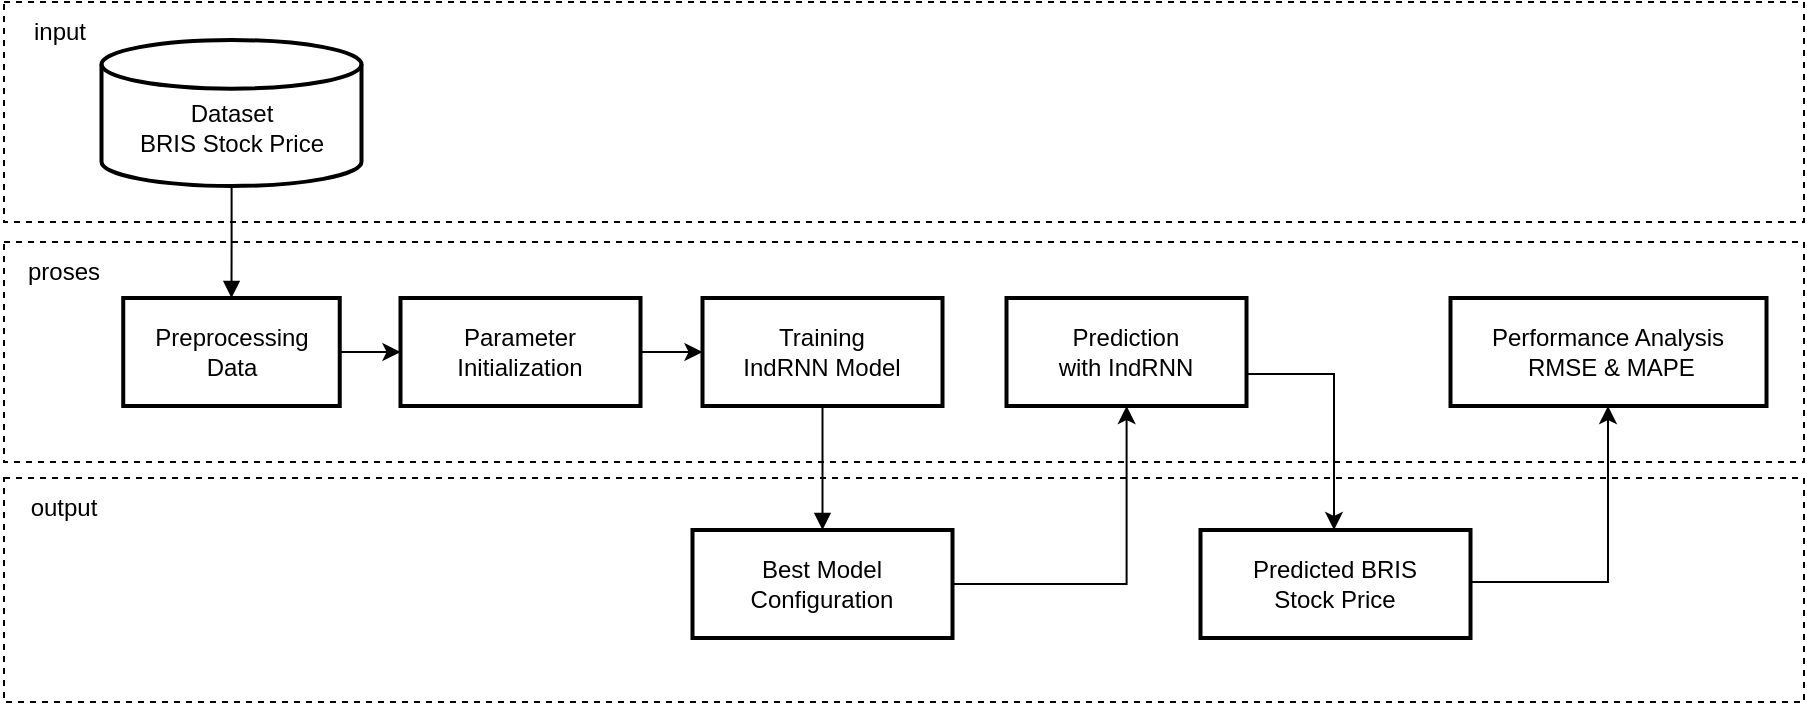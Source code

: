 <mxfile version="28.2.3">
  <diagram name="Page-1" id="86oKs7ROj0aPrSylgSHo">
    <mxGraphModel dx="1255" dy="1964" grid="1" gridSize="10" guides="1" tooltips="1" connect="1" arrows="1" fold="1" page="1" pageScale="1" pageWidth="827" pageHeight="1169" math="0" shadow="0">
      <root>
        <mxCell id="0" />
        <mxCell id="1" parent="0" />
        <mxCell id="A9YlLgLPU3R_bMf61u_1-27" value="" style="rounded=0;whiteSpace=wrap;html=1;dashed=1;" vertex="1" parent="1">
          <mxGeometry x="10" y="-170" width="900" height="110" as="geometry" />
        </mxCell>
        <mxCell id="A9YlLgLPU3R_bMf61u_1-43" value="" style="rounded=0;whiteSpace=wrap;html=1;dashed=1;" vertex="1" parent="1">
          <mxGeometry x="10" y="-50" width="900" height="110" as="geometry" />
        </mxCell>
        <mxCell id="A9YlLgLPU3R_bMf61u_1-44" value="" style="rounded=0;whiteSpace=wrap;html=1;dashed=1;" vertex="1" parent="1">
          <mxGeometry x="10" y="68" width="900" height="112" as="geometry" />
        </mxCell>
        <mxCell id="A9YlLgLPU3R_bMf61u_1-45" style="edgeStyle=orthogonalEdgeStyle;rounded=0;orthogonalLoop=1;jettySize=auto;html=1;" edge="1" parent="1" source="A9YlLgLPU3R_bMf61u_1-46" target="A9YlLgLPU3R_bMf61u_1-48">
          <mxGeometry relative="1" as="geometry" />
        </mxCell>
        <mxCell id="A9YlLgLPU3R_bMf61u_1-46" value="Preprocessing &#xa;Data" style="whiteSpace=wrap;strokeWidth=2;" vertex="1" parent="1">
          <mxGeometry x="69.62" y="-22" width="108.25" height="54" as="geometry" />
        </mxCell>
        <mxCell id="A9YlLgLPU3R_bMf61u_1-47" style="edgeStyle=orthogonalEdgeStyle;rounded=0;orthogonalLoop=1;jettySize=auto;html=1;" edge="1" parent="1" source="A9YlLgLPU3R_bMf61u_1-48" target="A9YlLgLPU3R_bMf61u_1-49">
          <mxGeometry relative="1" as="geometry" />
        </mxCell>
        <mxCell id="A9YlLgLPU3R_bMf61u_1-48" value="Parameter &#xa;Initialization" style="whiteSpace=wrap;strokeWidth=2;" vertex="1" parent="1">
          <mxGeometry x="208.25" y="-22" width="120" height="54" as="geometry" />
        </mxCell>
        <mxCell id="A9YlLgLPU3R_bMf61u_1-49" value="Training &#xa;IndRNN Model" style="whiteSpace=wrap;strokeWidth=2;" vertex="1" parent="1">
          <mxGeometry x="359.25" y="-22" width="120" height="54" as="geometry" />
        </mxCell>
        <mxCell id="A9YlLgLPU3R_bMf61u_1-50" style="edgeStyle=orthogonalEdgeStyle;rounded=0;orthogonalLoop=1;jettySize=auto;html=1;" edge="1" parent="1" source="A9YlLgLPU3R_bMf61u_1-51" target="A9YlLgLPU3R_bMf61u_1-56">
          <mxGeometry relative="1" as="geometry">
            <Array as="points">
              <mxPoint x="675" y="16" />
            </Array>
          </mxGeometry>
        </mxCell>
        <mxCell id="A9YlLgLPU3R_bMf61u_1-51" value="Prediction &#xa;with IndRNN" style="whiteSpace=wrap;strokeWidth=2;" vertex="1" parent="1">
          <mxGeometry x="511.25" y="-22" width="120" height="54" as="geometry" />
        </mxCell>
        <mxCell id="A9YlLgLPU3R_bMf61u_1-52" value="Performance Analysis&#xa; RMSE &amp; MAPE" style="whiteSpace=wrap;strokeWidth=2;" vertex="1" parent="1">
          <mxGeometry x="733.25" y="-22" width="158" height="54" as="geometry" />
        </mxCell>
        <mxCell id="A9YlLgLPU3R_bMf61u_1-53" style="edgeStyle=orthogonalEdgeStyle;rounded=0;orthogonalLoop=1;jettySize=auto;html=1;" edge="1" parent="1" source="A9YlLgLPU3R_bMf61u_1-54" target="A9YlLgLPU3R_bMf61u_1-51">
          <mxGeometry relative="1" as="geometry" />
        </mxCell>
        <mxCell id="A9YlLgLPU3R_bMf61u_1-54" value="Best Model Configuration" style="whiteSpace=wrap;strokeWidth=2;" vertex="1" parent="1">
          <mxGeometry x="354.25" y="94" width="130" height="54" as="geometry" />
        </mxCell>
        <mxCell id="A9YlLgLPU3R_bMf61u_1-55" style="edgeStyle=orthogonalEdgeStyle;rounded=0;orthogonalLoop=1;jettySize=auto;html=1;" edge="1" parent="1" source="A9YlLgLPU3R_bMf61u_1-56" target="A9YlLgLPU3R_bMf61u_1-52">
          <mxGeometry relative="1" as="geometry">
            <Array as="points">
              <mxPoint x="812" y="120" />
            </Array>
          </mxGeometry>
        </mxCell>
        <mxCell id="A9YlLgLPU3R_bMf61u_1-56" value="Predicted BRIS &#xa;Stock Price" style="whiteSpace=wrap;strokeWidth=2;" vertex="1" parent="1">
          <mxGeometry x="608.25" y="94" width="135" height="54" as="geometry" />
        </mxCell>
        <mxCell id="A9YlLgLPU3R_bMf61u_1-57" value="" style="startArrow=none;endArrow=block;rounded=0;edgeStyle=orthogonalEdgeStyle;" edge="1" parent="1" source="A9YlLgLPU3R_bMf61u_1-59" target="A9YlLgLPU3R_bMf61u_1-46">
          <mxGeometry relative="1" as="geometry">
            <mxPoint x="140.25" y="-27" as="sourcePoint" />
            <mxPoint x="305.25" y="58" as="targetPoint" />
          </mxGeometry>
        </mxCell>
        <mxCell id="A9YlLgLPU3R_bMf61u_1-58" value="" style="startArrow=none;endArrow=block;rounded=0;edgeStyle=orthogonalEdgeStyle;" edge="1" parent="1" source="A9YlLgLPU3R_bMf61u_1-49" target="A9YlLgLPU3R_bMf61u_1-54">
          <mxGeometry relative="1" as="geometry" />
        </mxCell>
        <mxCell id="A9YlLgLPU3R_bMf61u_1-59" value="&lt;div&gt;&lt;br&gt;&lt;/div&gt;Dataset &lt;br&gt;BRIS Stock Price" style="strokeWidth=2;html=1;shape=mxgraph.flowchart.database;whiteSpace=wrap;" vertex="1" parent="1">
          <mxGeometry x="58.75" y="-151" width="130" height="73" as="geometry" />
        </mxCell>
        <mxCell id="A9YlLgLPU3R_bMf61u_1-60" value="input" style="text;html=1;align=center;verticalAlign=middle;whiteSpace=wrap;rounded=0;" vertex="1" parent="1">
          <mxGeometry x="8" y="-170" width="60" height="30" as="geometry" />
        </mxCell>
        <mxCell id="A9YlLgLPU3R_bMf61u_1-61" value="proses" style="text;html=1;align=center;verticalAlign=middle;whiteSpace=wrap;rounded=0;" vertex="1" parent="1">
          <mxGeometry x="10" y="-50" width="60" height="30" as="geometry" />
        </mxCell>
        <mxCell id="A9YlLgLPU3R_bMf61u_1-62" value="output" style="text;html=1;align=center;verticalAlign=middle;whiteSpace=wrap;rounded=0;" vertex="1" parent="1">
          <mxGeometry x="10" y="68" width="60" height="30" as="geometry" />
        </mxCell>
      </root>
    </mxGraphModel>
  </diagram>
</mxfile>
